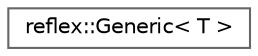 digraph "Graphical Class Hierarchy"
{
 // LATEX_PDF_SIZE
  bgcolor="transparent";
  edge [fontname=Helvetica,fontsize=10,labelfontname=Helvetica,labelfontsize=10];
  node [fontname=Helvetica,fontsize=10,shape=box,height=0.2,width=0.4];
  rankdir="LR";
  Node0 [id="Node000000",label="reflex::Generic\< T \>",height=0.2,width=0.4,color="grey40", fillcolor="white", style="filled",URL="$classreflex_1_1Generic.html",tooltip="Interface for creating type erased object."];
}
